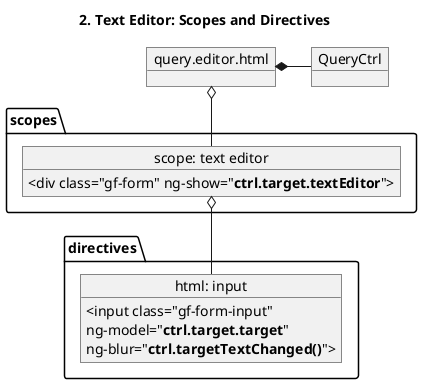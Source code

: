 @startuml

title: 2. Text Editor: Scopes and Directives

object QueryCtrl
object "query.editor.html" as Template

package "scopes" {
    object "scope: text editor" as textEditor {
       <div class="gf-form" ng-show="**ctrl.target.textEditor**">
    }

}

package "directives" {

    object "html: input" as input {
        <input class="gf-form-input"
        ng-model="**ctrl.target.target**"
        ng-blur="**ctrl.targetTextChanged()**">
    }
}

Template *- QueryCtrl
Template o-- textEditor

textEditor o-- input

@enduml
